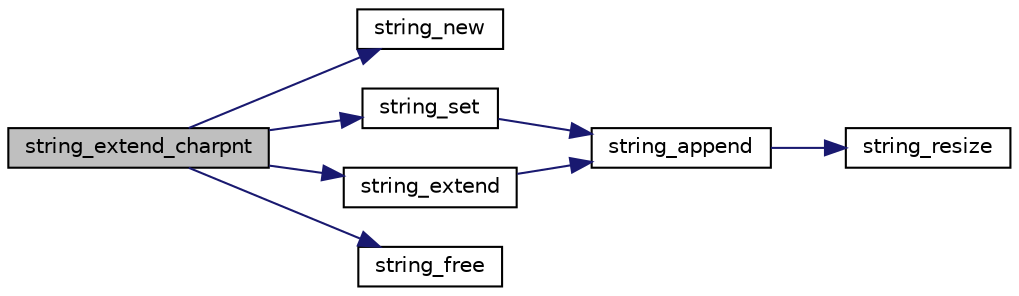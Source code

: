 digraph "string_extend_charpnt"
{
 // INTERACTIVE_SVG=YES
  edge [fontname="Helvetica",fontsize="10",labelfontname="Helvetica",labelfontsize="10"];
  node [fontname="Helvetica",fontsize="10",shape=record];
  rankdir="LR";
  Node1 [label="string_extend_charpnt",height=0.2,width=0.4,color="black", fillcolor="grey75", style="filled", fontcolor="black"];
  Node1 -> Node2 [color="midnightblue",fontsize="10",style="solid",fontname="Helvetica"];
  Node2 [label="string_new",height=0.2,width=0.4,color="black", fillcolor="white", style="filled",URL="$string_8h.html#a5fe0a275d8ad9d1b486257d32be21ca1"];
  Node1 -> Node3 [color="midnightblue",fontsize="10",style="solid",fontname="Helvetica"];
  Node3 [label="string_set",height=0.2,width=0.4,color="black", fillcolor="white", style="filled",URL="$string_8h.html#ab4eb01816fddbfd97d53fb843657098b"];
  Node3 -> Node4 [color="midnightblue",fontsize="10",style="solid",fontname="Helvetica"];
  Node4 [label="string_append",height=0.2,width=0.4,color="black", fillcolor="white", style="filled",URL="$string_8h.html#a4acd3723240500d90b439dc12661415d"];
  Node4 -> Node5 [color="midnightblue",fontsize="10",style="solid",fontname="Helvetica"];
  Node5 [label="string_resize",height=0.2,width=0.4,color="black", fillcolor="white", style="filled",URL="$string_8h.html#aa1acc465867856e8830dafb26bb6e4dd"];
  Node1 -> Node6 [color="midnightblue",fontsize="10",style="solid",fontname="Helvetica"];
  Node6 [label="string_extend",height=0.2,width=0.4,color="black", fillcolor="white", style="filled",URL="$string_8h.html#aa6bffdfdeecb595a0e76b3c924e4939b"];
  Node6 -> Node4 [color="midnightblue",fontsize="10",style="solid",fontname="Helvetica"];
  Node1 -> Node7 [color="midnightblue",fontsize="10",style="solid",fontname="Helvetica"];
  Node7 [label="string_free",height=0.2,width=0.4,color="black", fillcolor="white", style="filled",URL="$string_8h.html#a8b16f1091818ecf0f5ba9dc5206958d6"];
}
